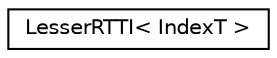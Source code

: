digraph "Graphical Class Hierarchy"
{
  edge [fontname="Helvetica",fontsize="10",labelfontname="Helvetica",labelfontsize="10"];
  node [fontname="Helvetica",fontsize="10",shape=record];
  rankdir="LR";
  Node1 [label="LesserRTTI\< IndexT \>",height=0.2,width=0.4,color="black", fillcolor="white", style="filled",URL="$structLesserRTTI.html"];
}
